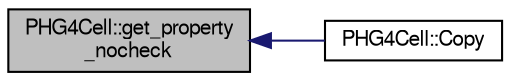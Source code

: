 digraph "PHG4Cell::get_property_nocheck"
{
  bgcolor="transparent";
  edge [fontname="FreeSans",fontsize="10",labelfontname="FreeSans",labelfontsize="10"];
  node [fontname="FreeSans",fontsize="10",shape=record];
  rankdir="LR";
  Node1 [label="PHG4Cell::get_property\l_nocheck",height=0.2,width=0.4,color="black", fillcolor="grey75", style="filled" fontcolor="black"];
  Node1 -> Node2 [dir="back",color="midnightblue",fontsize="10",style="solid",fontname="FreeSans"];
  Node2 [label="PHG4Cell::Copy",height=0.2,width=0.4,color="black",URL="$dc/dfe/classPHG4Cell.html#a4af6dace543cbf6d359fa3e59613261a"];
}
